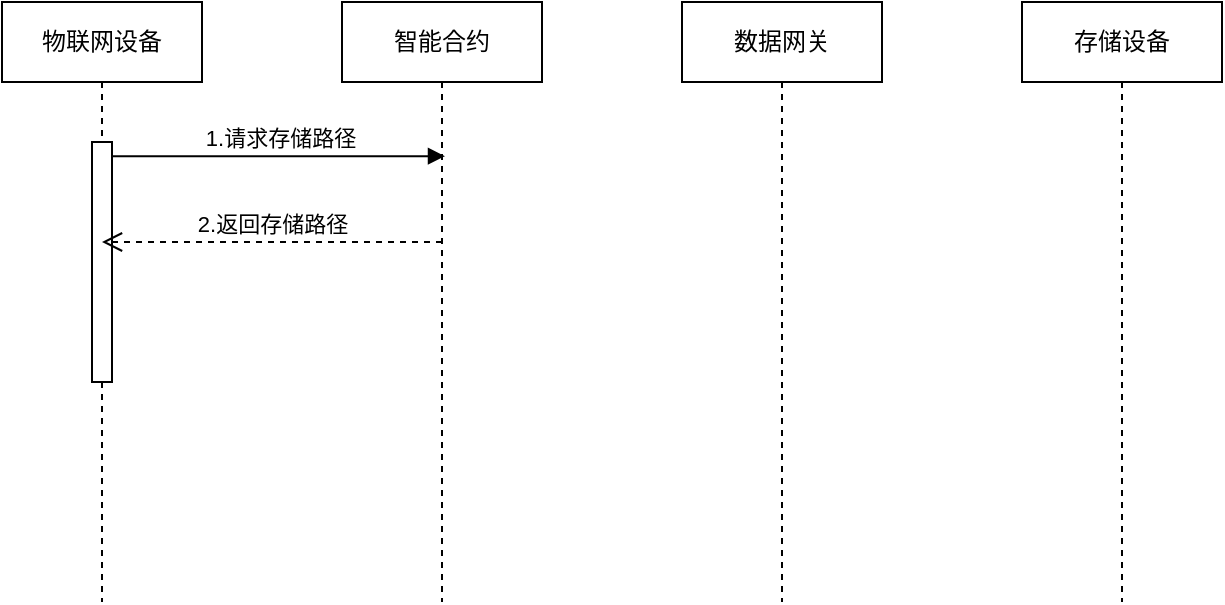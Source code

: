 <mxfile version="24.0.6" type="github">
  <diagram name="第 1 页" id="SpHlt_mc99bfXXJPw3TF">
    <mxGraphModel dx="954" dy="541" grid="1" gridSize="10" guides="1" tooltips="1" connect="1" arrows="1" fold="1" page="1" pageScale="1" pageWidth="827" pageHeight="1169" math="0" shadow="0">
      <root>
        <mxCell id="0" />
        <mxCell id="1" parent="0" />
        <mxCell id="WYgyEmMnPs9ZYoiqRBrQ-1" value="物联网设备" style="shape=umlLifeline;perimeter=lifelinePerimeter;whiteSpace=wrap;html=1;container=1;dropTarget=0;collapsible=0;recursiveResize=0;outlineConnect=0;portConstraint=eastwest;newEdgeStyle={&quot;curved&quot;:0,&quot;rounded&quot;:0};" vertex="1" parent="1">
          <mxGeometry x="100" y="60" width="100" height="300" as="geometry" />
        </mxCell>
        <mxCell id="WYgyEmMnPs9ZYoiqRBrQ-5" value="" style="html=1;points=[[0,0,0,0,5],[0,1,0,0,-5],[1,0,0,0,5],[1,1,0,0,-5]];perimeter=orthogonalPerimeter;outlineConnect=0;targetShapes=umlLifeline;portConstraint=eastwest;newEdgeStyle={&quot;curved&quot;:0,&quot;rounded&quot;:0};" vertex="1" parent="WYgyEmMnPs9ZYoiqRBrQ-1">
          <mxGeometry x="45" y="70" width="10" height="120" as="geometry" />
        </mxCell>
        <mxCell id="WYgyEmMnPs9ZYoiqRBrQ-2" value="智能合约" style="shape=umlLifeline;perimeter=lifelinePerimeter;whiteSpace=wrap;html=1;container=1;dropTarget=0;collapsible=0;recursiveResize=0;outlineConnect=0;portConstraint=eastwest;newEdgeStyle={&quot;curved&quot;:0,&quot;rounded&quot;:0};" vertex="1" parent="1">
          <mxGeometry x="270" y="60" width="100" height="300" as="geometry" />
        </mxCell>
        <mxCell id="WYgyEmMnPs9ZYoiqRBrQ-3" value="数据网关" style="shape=umlLifeline;perimeter=lifelinePerimeter;whiteSpace=wrap;html=1;container=1;dropTarget=0;collapsible=0;recursiveResize=0;outlineConnect=0;portConstraint=eastwest;newEdgeStyle={&quot;curved&quot;:0,&quot;rounded&quot;:0};" vertex="1" parent="1">
          <mxGeometry x="440" y="60" width="100" height="300" as="geometry" />
        </mxCell>
        <mxCell id="WYgyEmMnPs9ZYoiqRBrQ-4" value="存储设备" style="shape=umlLifeline;perimeter=lifelinePerimeter;whiteSpace=wrap;html=1;container=1;dropTarget=0;collapsible=0;recursiveResize=0;outlineConnect=0;portConstraint=eastwest;newEdgeStyle={&quot;curved&quot;:0,&quot;rounded&quot;:0};" vertex="1" parent="1">
          <mxGeometry x="610" y="60" width="100" height="300" as="geometry" />
        </mxCell>
        <mxCell id="WYgyEmMnPs9ZYoiqRBrQ-6" value="1.请求存储路径" style="html=1;verticalAlign=bottom;endArrow=block;curved=0;rounded=0;entryX=0.515;entryY=0.257;entryDx=0;entryDy=0;entryPerimeter=0;" edge="1" target="WYgyEmMnPs9ZYoiqRBrQ-2" parent="1" source="WYgyEmMnPs9ZYoiqRBrQ-5">
          <mxGeometry relative="1" as="geometry">
            <mxPoint x="400" y="190" as="sourcePoint" />
          </mxGeometry>
        </mxCell>
        <mxCell id="WYgyEmMnPs9ZYoiqRBrQ-7" value="2.返回存储路径" style="html=1;verticalAlign=bottom;endArrow=open;dashed=1;endSize=8;curved=0;rounded=0;exitX=1;exitY=1;exitDx=0;exitDy=-5;" edge="1" parent="1" target="WYgyEmMnPs9ZYoiqRBrQ-1">
          <mxGeometry relative="1" as="geometry">
            <mxPoint x="484.5" y="180" as="targetPoint" />
            <mxPoint x="320" y="180" as="sourcePoint" />
          </mxGeometry>
        </mxCell>
      </root>
    </mxGraphModel>
  </diagram>
</mxfile>

